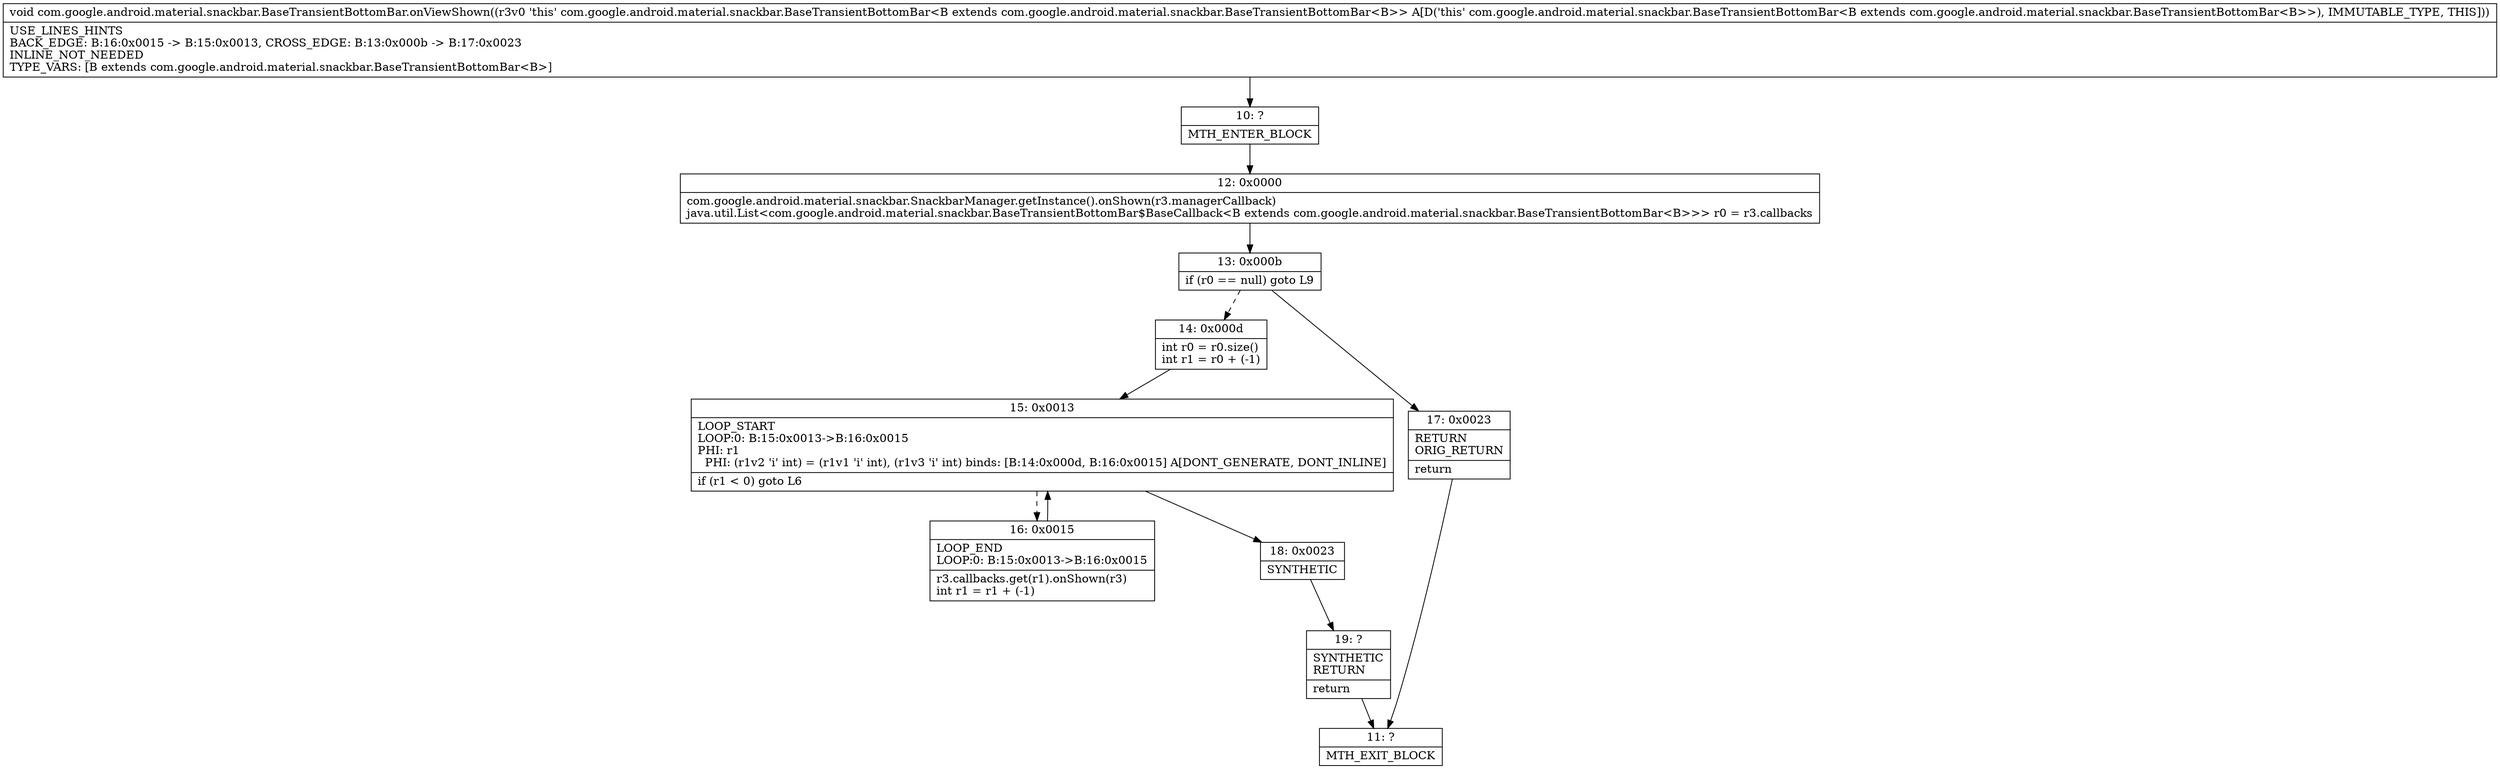 digraph "CFG forcom.google.android.material.snackbar.BaseTransientBottomBar.onViewShown()V" {
Node_10 [shape=record,label="{10\:\ ?|MTH_ENTER_BLOCK\l}"];
Node_12 [shape=record,label="{12\:\ 0x0000|com.google.android.material.snackbar.SnackbarManager.getInstance().onShown(r3.managerCallback)\ljava.util.List\<com.google.android.material.snackbar.BaseTransientBottomBar$BaseCallback\<B extends com.google.android.material.snackbar.BaseTransientBottomBar\<B\>\>\> r0 = r3.callbacks\l}"];
Node_13 [shape=record,label="{13\:\ 0x000b|if (r0 == null) goto L9\l}"];
Node_14 [shape=record,label="{14\:\ 0x000d|int r0 = r0.size()\lint r1 = r0 + (\-1)\l}"];
Node_15 [shape=record,label="{15\:\ 0x0013|LOOP_START\lLOOP:0: B:15:0x0013\-\>B:16:0x0015\lPHI: r1 \l  PHI: (r1v2 'i' int) = (r1v1 'i' int), (r1v3 'i' int) binds: [B:14:0x000d, B:16:0x0015] A[DONT_GENERATE, DONT_INLINE]\l|if (r1 \< 0) goto L6\l}"];
Node_16 [shape=record,label="{16\:\ 0x0015|LOOP_END\lLOOP:0: B:15:0x0013\-\>B:16:0x0015\l|r3.callbacks.get(r1).onShown(r3)\lint r1 = r1 + (\-1)\l}"];
Node_18 [shape=record,label="{18\:\ 0x0023|SYNTHETIC\l}"];
Node_19 [shape=record,label="{19\:\ ?|SYNTHETIC\lRETURN\l|return\l}"];
Node_11 [shape=record,label="{11\:\ ?|MTH_EXIT_BLOCK\l}"];
Node_17 [shape=record,label="{17\:\ 0x0023|RETURN\lORIG_RETURN\l|return\l}"];
MethodNode[shape=record,label="{void com.google.android.material.snackbar.BaseTransientBottomBar.onViewShown((r3v0 'this' com.google.android.material.snackbar.BaseTransientBottomBar\<B extends com.google.android.material.snackbar.BaseTransientBottomBar\<B\>\> A[D('this' com.google.android.material.snackbar.BaseTransientBottomBar\<B extends com.google.android.material.snackbar.BaseTransientBottomBar\<B\>\>), IMMUTABLE_TYPE, THIS]))  | USE_LINES_HINTS\lBACK_EDGE: B:16:0x0015 \-\> B:15:0x0013, CROSS_EDGE: B:13:0x000b \-\> B:17:0x0023\lINLINE_NOT_NEEDED\lTYPE_VARS: [B extends com.google.android.material.snackbar.BaseTransientBottomBar\<B\>]\l}"];
MethodNode -> Node_10;Node_10 -> Node_12;
Node_12 -> Node_13;
Node_13 -> Node_14[style=dashed];
Node_13 -> Node_17;
Node_14 -> Node_15;
Node_15 -> Node_16[style=dashed];
Node_15 -> Node_18;
Node_16 -> Node_15;
Node_18 -> Node_19;
Node_19 -> Node_11;
Node_17 -> Node_11;
}


